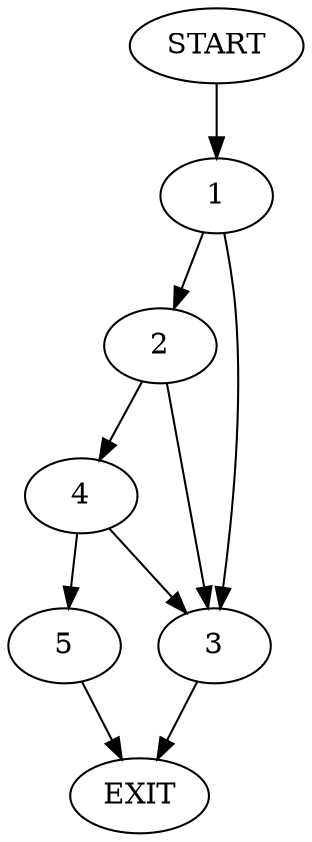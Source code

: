 digraph {
0 [label="START"]
6 [label="EXIT"]
0 -> 1
1 -> 2
1 -> 3
3 -> 6
2 -> 3
2 -> 4
4 -> 5
4 -> 3
5 -> 6
}
